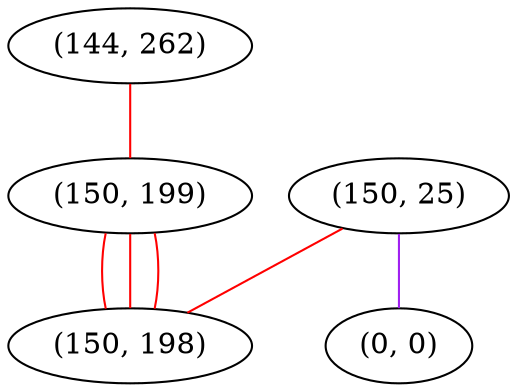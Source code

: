 graph "" {
"(144, 262)";
"(150, 25)";
"(0, 0)";
"(150, 199)";
"(150, 198)";
"(144, 262)" -- "(150, 199)"  [color=red, key=0, weight=1];
"(150, 25)" -- "(0, 0)"  [color=purple, key=0, weight=4];
"(150, 25)" -- "(150, 198)"  [color=red, key=0, weight=1];
"(150, 199)" -- "(150, 198)"  [color=red, key=0, weight=1];
"(150, 199)" -- "(150, 198)"  [color=red, key=1, weight=1];
"(150, 199)" -- "(150, 198)"  [color=red, key=2, weight=1];
}
